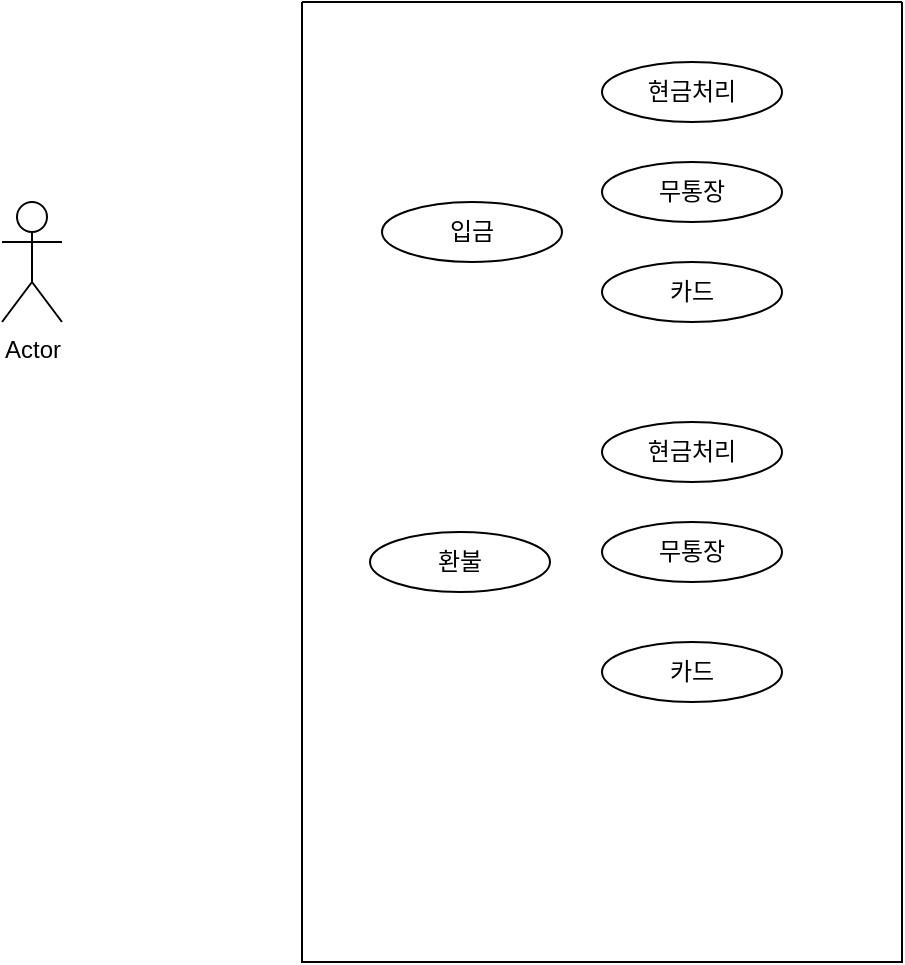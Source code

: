 <mxfile version="14.6.11" type="github" pages="3">
  <diagram id="cLx-7rdhU4tBCsFzR0KN" name="페이지-1">
    <mxGraphModel dx="1422" dy="762" grid="1" gridSize="10" guides="1" tooltips="1" connect="1" arrows="1" fold="1" page="1" pageScale="1" pageWidth="827" pageHeight="1169" math="0" shadow="0">
      <root>
        <mxCell id="0" />
        <mxCell id="1" parent="0" />
        <mxCell id="ZB1WGRsbZqWvYTs4b9Rw-1" value="" style="swimlane;startSize=0;" parent="1" vertex="1">
          <mxGeometry x="290" y="290" width="300" height="480" as="geometry" />
        </mxCell>
        <mxCell id="ZB1WGRsbZqWvYTs4b9Rw-4" value="환불" style="ellipse;whiteSpace=wrap;html=1;" parent="ZB1WGRsbZqWvYTs4b9Rw-1" vertex="1">
          <mxGeometry x="34" y="265" width="90" height="30" as="geometry" />
        </mxCell>
        <mxCell id="ZB1WGRsbZqWvYTs4b9Rw-3" value="입금" style="ellipse;whiteSpace=wrap;html=1;" parent="ZB1WGRsbZqWvYTs4b9Rw-1" vertex="1">
          <mxGeometry x="40" y="100" width="90" height="30" as="geometry" />
        </mxCell>
        <mxCell id="ZB1WGRsbZqWvYTs4b9Rw-5" value="현금처리" style="ellipse;whiteSpace=wrap;html=1;" parent="ZB1WGRsbZqWvYTs4b9Rw-1" vertex="1">
          <mxGeometry x="150" y="30" width="90" height="30" as="geometry" />
        </mxCell>
        <mxCell id="ZB1WGRsbZqWvYTs4b9Rw-6" value="무통장" style="ellipse;whiteSpace=wrap;html=1;" parent="ZB1WGRsbZqWvYTs4b9Rw-1" vertex="1">
          <mxGeometry x="150" y="80" width="90" height="30" as="geometry" />
        </mxCell>
        <mxCell id="ZB1WGRsbZqWvYTs4b9Rw-7" value="카드" style="ellipse;whiteSpace=wrap;html=1;" parent="ZB1WGRsbZqWvYTs4b9Rw-1" vertex="1">
          <mxGeometry x="150" y="130" width="90" height="30" as="geometry" />
        </mxCell>
        <mxCell id="ZB1WGRsbZqWvYTs4b9Rw-8" value="현금처리" style="ellipse;whiteSpace=wrap;html=1;" parent="ZB1WGRsbZqWvYTs4b9Rw-1" vertex="1">
          <mxGeometry x="150" y="210" width="90" height="30" as="geometry" />
        </mxCell>
        <mxCell id="ZB1WGRsbZqWvYTs4b9Rw-9" value="무통장" style="ellipse;whiteSpace=wrap;html=1;" parent="ZB1WGRsbZqWvYTs4b9Rw-1" vertex="1">
          <mxGeometry x="150" y="260" width="90" height="30" as="geometry" />
        </mxCell>
        <mxCell id="ZB1WGRsbZqWvYTs4b9Rw-10" value="카드" style="ellipse;whiteSpace=wrap;html=1;" parent="ZB1WGRsbZqWvYTs4b9Rw-1" vertex="1">
          <mxGeometry x="150" y="320" width="90" height="30" as="geometry" />
        </mxCell>
        <mxCell id="ZB1WGRsbZqWvYTs4b9Rw-2" value="Actor" style="shape=umlActor;verticalLabelPosition=bottom;verticalAlign=top;html=1;outlineConnect=0;" parent="1" vertex="1">
          <mxGeometry x="140" y="390" width="30" height="60" as="geometry" />
        </mxCell>
      </root>
    </mxGraphModel>
  </diagram>
  <diagram id="t-2hkF-xrbegnI-5xZl5" name="입금">
    <mxGraphModel dx="1422" dy="762" grid="1" gridSize="10" guides="1" tooltips="1" connect="1" arrows="1" fold="1" page="1" pageScale="1" pageWidth="827" pageHeight="1169" math="0" shadow="0">
      <root>
        <mxCell id="ukJ5rud3LwiSEQInfTvh-0" />
        <mxCell id="ukJ5rud3LwiSEQInfTvh-1" parent="ukJ5rud3LwiSEQInfTvh-0" />
        <mxCell id="ukJ5rud3LwiSEQInfTvh-2" value="예약&lt;br&gt;계약&lt;br&gt;미수" style="shape=parallelogram;perimeter=parallelogramPerimeter;whiteSpace=wrap;html=1;fixedSize=1;" parent="ukJ5rud3LwiSEQInfTvh-1" vertex="1">
          <mxGeometry x="520" y="230" width="120" height="60" as="geometry" />
        </mxCell>
        <mxCell id="6OctbQA2YMGz4YNgB6mL-0" value="입금처리 시작" style="rounded=1;whiteSpace=wrap;html=1;" parent="ukJ5rud3LwiSEQInfTvh-1" vertex="1">
          <mxGeometry x="310" y="200" width="90" height="30" as="geometry" />
        </mxCell>
        <mxCell id="6OctbQA2YMGz4YNgB6mL-1" value="입금처리 종료" style="rounded=1;whiteSpace=wrap;html=1;" parent="ukJ5rud3LwiSEQInfTvh-1" vertex="1">
          <mxGeometry x="319" y="800" width="90" height="30" as="geometry" />
        </mxCell>
        <mxCell id="6OctbQA2YMGz4YNgB6mL-2" value="예약상태 확인" style="rhombus;whiteSpace=wrap;html=1;" parent="ukJ5rud3LwiSEQInfTvh-1" vertex="1">
          <mxGeometry x="315" y="260" width="80" height="50" as="geometry" />
        </mxCell>
        <mxCell id="6OctbQA2YMGz4YNgB6mL-3" value="입금방법 확인" style="rhombus;whiteSpace=wrap;html=1;" parent="ukJ5rud3LwiSEQInfTvh-1" vertex="1">
          <mxGeometry x="315" y="400" width="80" height="50" as="geometry" />
        </mxCell>
        <mxCell id="6OctbQA2YMGz4YNgB6mL-4" value="잔금 확인" style="rounded=0;whiteSpace=wrap;html=1;" parent="ukJ5rud3LwiSEQInfTvh-1" vertex="1">
          <mxGeometry x="305" y="350" width="100" height="20" as="geometry" />
        </mxCell>
        <mxCell id="6OctbQA2YMGz4YNgB6mL-5" value="무통장&lt;br&gt;현금&lt;br&gt;카드" style="shape=parallelogram;perimeter=parallelogramPerimeter;whiteSpace=wrap;html=1;fixedSize=1;" parent="ukJ5rud3LwiSEQInfTvh-1" vertex="1">
          <mxGeometry x="490" y="400" width="120" height="60" as="geometry" />
        </mxCell>
        <mxCell id="6OctbQA2YMGz4YNgB6mL-17" style="edgeStyle=orthogonalEdgeStyle;rounded=0;orthogonalLoop=1;jettySize=auto;html=1;exitX=0.5;exitY=1;exitDx=0;exitDy=0;" parent="ukJ5rud3LwiSEQInfTvh-1" source="6OctbQA2YMGz4YNgB6mL-6" edge="1">
          <mxGeometry relative="1" as="geometry">
            <mxPoint x="180" y="550" as="targetPoint" />
          </mxGeometry>
        </mxCell>
        <mxCell id="6OctbQA2YMGz4YNgB6mL-6" value="무통장 처리" style="rounded=0;whiteSpace=wrap;html=1;" parent="ukJ5rud3LwiSEQInfTvh-1" vertex="1">
          <mxGeometry x="130" y="500" width="100" height="30" as="geometry" />
        </mxCell>
        <mxCell id="6OctbQA2YMGz4YNgB6mL-7" value="현금 처리" style="rounded=0;whiteSpace=wrap;html=1;" parent="ukJ5rud3LwiSEQInfTvh-1" vertex="1">
          <mxGeometry x="390" y="510" width="100" height="30" as="geometry" />
        </mxCell>
        <mxCell id="6OctbQA2YMGz4YNgB6mL-8" value="카드 처리" style="rounded=0;whiteSpace=wrap;html=1;" parent="ukJ5rud3LwiSEQInfTvh-1" vertex="1">
          <mxGeometry x="610" y="555" width="100" height="30" as="geometry" />
        </mxCell>
        <mxCell id="6OctbQA2YMGz4YNgB6mL-18" style="edgeStyle=orthogonalEdgeStyle;rounded=0;orthogonalLoop=1;jettySize=auto;html=1;exitX=0.5;exitY=1;exitDx=0;exitDy=0;entryX=0.5;entryY=0;entryDx=0;entryDy=0;" parent="ukJ5rud3LwiSEQInfTvh-1" source="6OctbQA2YMGz4YNgB6mL-9" target="6OctbQA2YMGz4YNgB6mL-12" edge="1">
          <mxGeometry relative="1" as="geometry" />
        </mxCell>
        <mxCell id="6OctbQA2YMGz4YNgB6mL-9" value="은행 입금 내역 등록&lt;br&gt;(자동 X 사용자가 등록" style="rounded=0;whiteSpace=wrap;html=1;" parent="ukJ5rud3LwiSEQInfTvh-1" vertex="1">
          <mxGeometry x="112.5" y="555" width="135" height="30" as="geometry" />
        </mxCell>
        <mxCell id="6OctbQA2YMGz4YNgB6mL-15" style="edgeStyle=orthogonalEdgeStyle;rounded=0;orthogonalLoop=1;jettySize=auto;html=1;exitX=0.5;exitY=1;exitDx=0;exitDy=0;entryX=0.5;entryY=0;entryDx=0;entryDy=0;" parent="ukJ5rud3LwiSEQInfTvh-1" source="6OctbQA2YMGz4YNgB6mL-12" target="6OctbQA2YMGz4YNgB6mL-13" edge="1">
          <mxGeometry relative="1" as="geometry" />
        </mxCell>
        <mxCell id="6OctbQA2YMGz4YNgB6mL-16" style="edgeStyle=orthogonalEdgeStyle;rounded=0;orthogonalLoop=1;jettySize=auto;html=1;exitX=1;exitY=0.5;exitDx=0;exitDy=0;" parent="ukJ5rud3LwiSEQInfTvh-1" source="6OctbQA2YMGz4YNgB6mL-12" target="6OctbQA2YMGz4YNgB6mL-14" edge="1">
          <mxGeometry relative="1" as="geometry" />
        </mxCell>
        <mxCell id="6OctbQA2YMGz4YNgB6mL-12" value="&#xa;&#xa;&lt;span style=&quot;color: rgb(0, 0, 0); font-family: helvetica; font-size: 12px; font-style: normal; font-weight: 400; letter-spacing: normal; text-align: center; text-indent: 0px; text-transform: none; word-spacing: 0px; background-color: rgb(248, 249, 250); display: inline; float: none;&quot;&gt;예약 관리의 결제정보 입금자명 == 입금자명&lt;/span&gt;&lt;br style=&quot;color: rgb(0, 0, 0); font-family: helvetica; font-size: 12px; font-style: normal; font-weight: 400; letter-spacing: normal; text-align: center; text-indent: 0px; text-transform: none; word-spacing: 0px; background-color: rgb(248, 249, 250);&quot;&gt;&lt;span style=&quot;color: rgb(0, 0, 0); font-family: helvetica; font-size: 12px; font-style: normal; font-weight: 400; letter-spacing: normal; text-align: center; text-indent: 0px; text-transform: none; word-spacing: 0px; background-color: rgb(248, 249, 250); display: inline; float: none;&quot;&gt;&amp;amp;&amp;amp; 예약 관리 잔금 == 입금 금액&lt;/span&gt;&#xa;&#xa;" style="rhombus;whiteSpace=wrap;html=1;" parent="ukJ5rud3LwiSEQInfTvh-1" vertex="1">
          <mxGeometry x="15" y="615" width="330" height="55" as="geometry" />
        </mxCell>
        <mxCell id="6OctbQA2YMGz4YNgB6mL-13" value="입금처리" style="rounded=0;whiteSpace=wrap;html=1;" parent="ukJ5rud3LwiSEQInfTvh-1" vertex="1">
          <mxGeometry x="130" y="700" width="100" height="30" as="geometry" />
        </mxCell>
        <mxCell id="6OctbQA2YMGz4YNgB6mL-14" value="수동 매칭으로 입금처리" style="rounded=0;whiteSpace=wrap;html=1;" parent="ukJ5rud3LwiSEQInfTvh-1" vertex="1">
          <mxGeometry x="294" y="690" width="140" height="30" as="geometry" />
        </mxCell>
        <mxCell id="6OctbQA2YMGz4YNgB6mL-19" value="예약건의 잔금 조회" style="rounded=0;whiteSpace=wrap;html=1;" parent="ukJ5rud3LwiSEQInfTvh-1" vertex="1">
          <mxGeometry x="600" y="610" width="120" height="30" as="geometry" />
        </mxCell>
        <mxCell id="6OctbQA2YMGz4YNgB6mL-20" value="포스 결제" style="rounded=0;whiteSpace=wrap;html=1;" parent="ukJ5rud3LwiSEQInfTvh-1" vertex="1">
          <mxGeometry x="600" y="670" width="120" height="30" as="geometry" />
        </mxCell>
        <mxCell id="6OctbQA2YMGz4YNgB6mL-21" value="결제 내역을 이용한 입금처리" style="rounded=0;whiteSpace=wrap;html=1;" parent="ukJ5rud3LwiSEQInfTvh-1" vertex="1">
          <mxGeometry x="605" y="740" width="110" height="30" as="geometry" />
        </mxCell>
        <mxCell id="6OctbQA2YMGz4YNgB6mL-23" value="입금내역 수기 등록" style="rounded=0;whiteSpace=wrap;html=1;" parent="ukJ5rud3LwiSEQInfTvh-1" vertex="1">
          <mxGeometry x="390" y="580" width="110" height="30" as="geometry" />
        </mxCell>
      </root>
    </mxGraphModel>
  </diagram>
  <diagram id="vnKRSdhcUvIFhJO2t-I3" name="환불">
    <mxGraphModel dx="1422" dy="762" grid="1" gridSize="10" guides="1" tooltips="1" connect="1" arrows="1" fold="1" page="1" pageScale="1" pageWidth="827" pageHeight="1169" math="0" shadow="0">
      <root>
        <mxCell id="jq9l-sCYhfIk_KM1bCxp-0" />
        <mxCell id="jq9l-sCYhfIk_KM1bCxp-1" parent="jq9l-sCYhfIk_KM1bCxp-0" />
        <mxCell id="RJ9okTUldl9wXkACGpZc-0" value="환불 등록" style="rounded=0;whiteSpace=wrap;html=1;" vertex="1" parent="jq9l-sCYhfIk_KM1bCxp-1">
          <mxGeometry x="310" y="240" width="95" height="20" as="geometry" />
        </mxCell>
        <mxCell id="RJ9okTUldl9wXkACGpZc-1" value="환불시작" style="rounded=1;whiteSpace=wrap;html=1;" vertex="1" parent="jq9l-sCYhfIk_KM1bCxp-1">
          <mxGeometry x="322.5" y="100" width="90" height="20" as="geometry" />
        </mxCell>
        <mxCell id="RJ9okTUldl9wXkACGpZc-2" value="환불종료" style="rounded=1;whiteSpace=wrap;html=1;" vertex="1" parent="jq9l-sCYhfIk_KM1bCxp-1">
          <mxGeometry x="302.5" y="430" width="110" height="20" as="geometry" />
        </mxCell>
        <mxCell id="RJ9okTUldl9wXkACGpZc-3" value="환불 처리" style="rounded=0;whiteSpace=wrap;html=1;" vertex="1" parent="jq9l-sCYhfIk_KM1bCxp-1">
          <mxGeometry x="310" y="340" width="95" height="20" as="geometry" />
        </mxCell>
        <mxCell id="RJ9okTUldl9wXkACGpZc-4" value="예약관리에서 처리" style="shape=callout;whiteSpace=wrap;html=1;perimeter=calloutPerimeter;" vertex="1" parent="jq9l-sCYhfIk_KM1bCxp-1">
          <mxGeometry x="340" y="170" width="120" height="80" as="geometry" />
        </mxCell>
        <mxCell id="RJ9okTUldl9wXkACGpZc-5" value="환불관리에서 처리" style="shape=callout;whiteSpace=wrap;html=1;perimeter=calloutPerimeter;" vertex="1" parent="jq9l-sCYhfIk_KM1bCxp-1">
          <mxGeometry x="340" y="270" width="120" height="80" as="geometry" />
        </mxCell>
      </root>
    </mxGraphModel>
  </diagram>
</mxfile>
